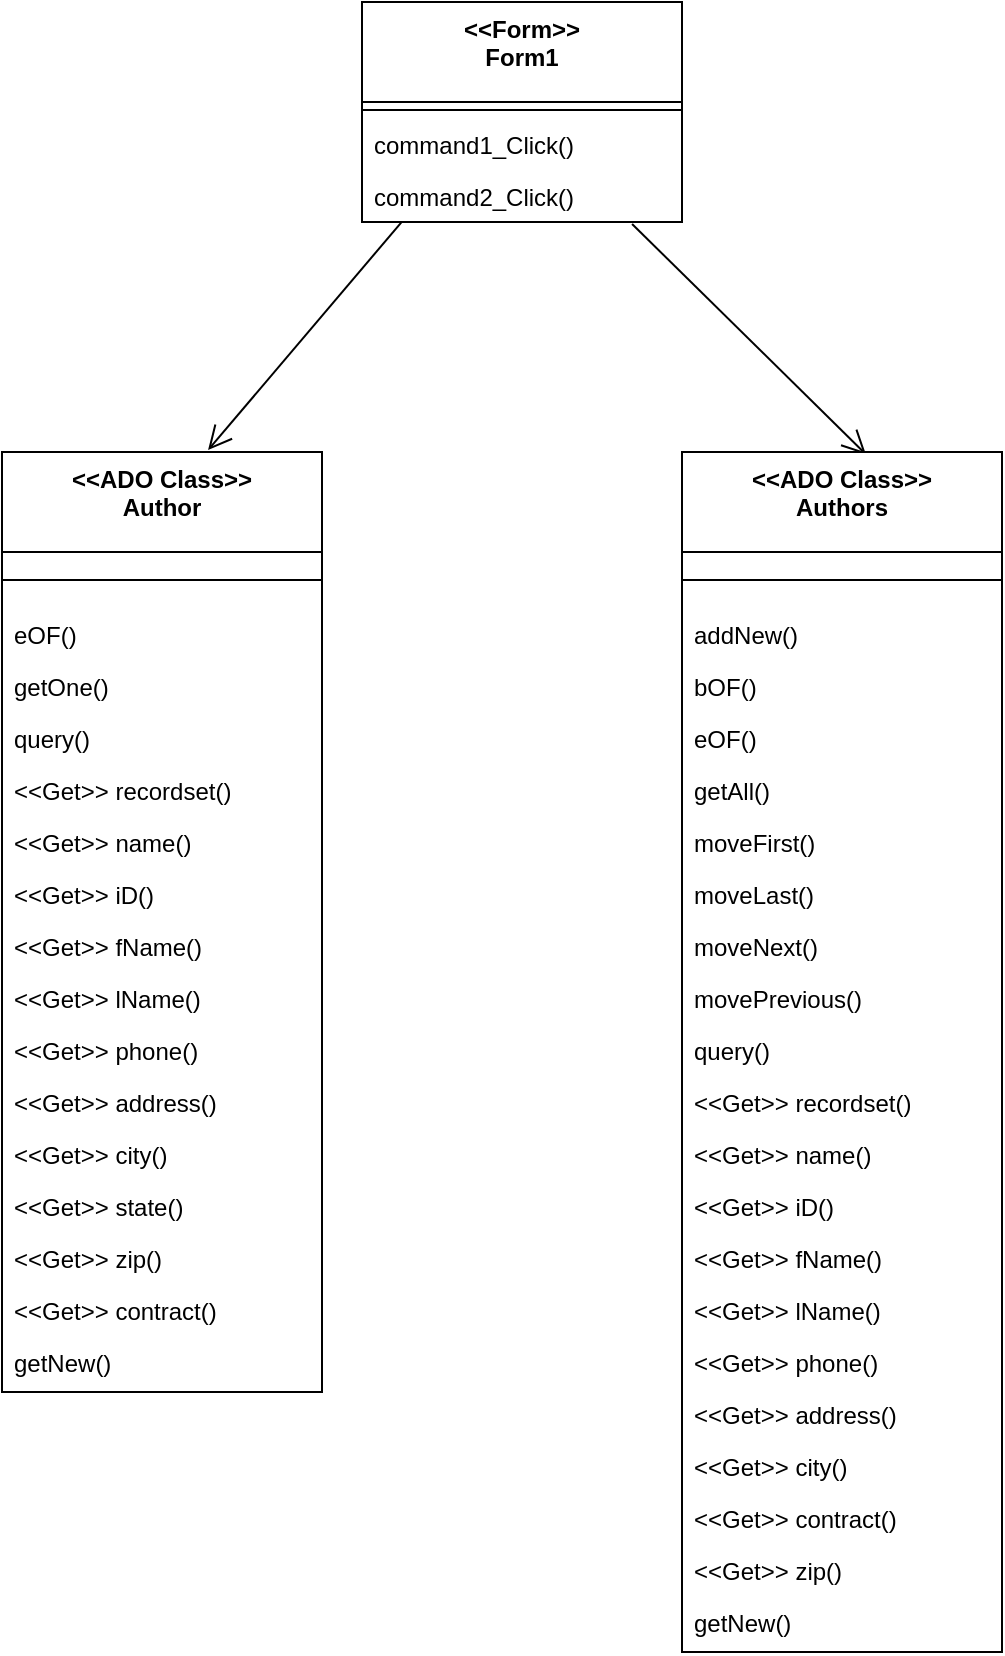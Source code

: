 <mxfile version="13.8.5" type="github">
  <diagram id="C5RBs43oDa-KdzZeNtuy" name="Page-1">
    <mxGraphModel dx="868" dy="486" grid="1" gridSize="10" guides="1" tooltips="1" connect="1" arrows="1" fold="1" page="1" pageScale="1" pageWidth="827" pageHeight="1169" math="0" shadow="0">
      <root>
        <mxCell id="WIyWlLk6GJQsqaUBKTNV-0" />
        <mxCell id="WIyWlLk6GJQsqaUBKTNV-1" parent="WIyWlLk6GJQsqaUBKTNV-0" />
        <mxCell id="zkfFHV4jXpPFQw0GAbJ--0" value="&lt;&lt;Form&gt;&gt;&#xa;Form1" style="swimlane;fontStyle=1;align=center;verticalAlign=top;childLayout=stackLayout;horizontal=1;startSize=50;horizontalStack=0;resizeParent=1;resizeLast=0;collapsible=1;marginBottom=0;rounded=0;shadow=0;strokeWidth=1;" parent="WIyWlLk6GJQsqaUBKTNV-1" vertex="1">
          <mxGeometry x="310" y="60" width="160" height="110" as="geometry">
            <mxRectangle x="230" y="140" width="160" height="26" as="alternateBounds" />
          </mxGeometry>
        </mxCell>
        <mxCell id="zkfFHV4jXpPFQw0GAbJ--4" value="" style="line;html=1;strokeWidth=1;align=left;verticalAlign=middle;spacingTop=-1;spacingLeft=3;spacingRight=3;rotatable=0;labelPosition=right;points=[];portConstraint=eastwest;" parent="zkfFHV4jXpPFQw0GAbJ--0" vertex="1">
          <mxGeometry y="50" width="160" height="8" as="geometry" />
        </mxCell>
        <mxCell id="zkfFHV4jXpPFQw0GAbJ--5" value="command1_Click()" style="text;align=left;verticalAlign=top;spacingLeft=4;spacingRight=4;overflow=hidden;rotatable=0;points=[[0,0.5],[1,0.5]];portConstraint=eastwest;" parent="zkfFHV4jXpPFQw0GAbJ--0" vertex="1">
          <mxGeometry y="58" width="160" height="26" as="geometry" />
        </mxCell>
        <mxCell id="Z4HWjck5NAEPPc_UdxqZ-1" value="command2_Click()" style="text;align=left;verticalAlign=top;spacingLeft=4;spacingRight=4;overflow=hidden;rotatable=0;points=[[0,0.5],[1,0.5]];portConstraint=eastwest;" vertex="1" parent="zkfFHV4jXpPFQw0GAbJ--0">
          <mxGeometry y="84" width="160" height="26" as="geometry" />
        </mxCell>
        <mxCell id="zkfFHV4jXpPFQw0GAbJ--26" value="" style="endArrow=open;shadow=0;strokeWidth=1;rounded=0;endFill=1;elbow=vertical;exitX=0.844;exitY=1.038;exitDx=0;exitDy=0;entryX=0.575;entryY=0.002;entryDx=0;entryDy=0;entryPerimeter=0;endSize=10;exitPerimeter=0;" parent="WIyWlLk6GJQsqaUBKTNV-1" source="Z4HWjck5NAEPPc_UdxqZ-1" target="Z4HWjck5NAEPPc_UdxqZ-20" edge="1">
          <mxGeometry x="0.5" y="41" relative="1" as="geometry">
            <mxPoint x="500" y="80" as="sourcePoint" />
            <mxPoint x="650" y="240" as="targetPoint" />
            <mxPoint x="-40" y="32" as="offset" />
          </mxGeometry>
        </mxCell>
        <mxCell id="Z4HWjck5NAEPPc_UdxqZ-2" value="&lt;&lt;ADO Class&gt;&gt;&#xa;Author" style="swimlane;fontStyle=1;align=center;verticalAlign=top;childLayout=stackLayout;horizontal=1;startSize=50;horizontalStack=0;resizeParent=1;resizeLast=0;collapsible=1;marginBottom=0;rounded=0;shadow=0;strokeWidth=1;" vertex="1" parent="WIyWlLk6GJQsqaUBKTNV-1">
          <mxGeometry x="130" y="285" width="160" height="470" as="geometry">
            <mxRectangle x="230" y="140" width="160" height="26" as="alternateBounds" />
          </mxGeometry>
        </mxCell>
        <mxCell id="Z4HWjck5NAEPPc_UdxqZ-3" value="" style="line;html=1;strokeWidth=1;align=left;verticalAlign=middle;spacingTop=-1;spacingLeft=3;spacingRight=3;rotatable=0;labelPosition=right;points=[];portConstraint=eastwest;" vertex="1" parent="Z4HWjck5NAEPPc_UdxqZ-2">
          <mxGeometry y="50" width="160" height="28" as="geometry" />
        </mxCell>
        <mxCell id="Z4HWjck5NAEPPc_UdxqZ-4" value="eOF()" style="text;align=left;verticalAlign=top;spacingLeft=4;spacingRight=4;overflow=hidden;rotatable=0;points=[[0,0.5],[1,0.5]];portConstraint=eastwest;" vertex="1" parent="Z4HWjck5NAEPPc_UdxqZ-2">
          <mxGeometry y="78" width="160" height="26" as="geometry" />
        </mxCell>
        <mxCell id="Z4HWjck5NAEPPc_UdxqZ-6" value="getOne()" style="text;align=left;verticalAlign=top;spacingLeft=4;spacingRight=4;overflow=hidden;rotatable=0;points=[[0,0.5],[1,0.5]];portConstraint=eastwest;" vertex="1" parent="Z4HWjck5NAEPPc_UdxqZ-2">
          <mxGeometry y="104" width="160" height="26" as="geometry" />
        </mxCell>
        <mxCell id="Z4HWjck5NAEPPc_UdxqZ-7" value="query()" style="text;align=left;verticalAlign=top;spacingLeft=4;spacingRight=4;overflow=hidden;rotatable=0;points=[[0,0.5],[1,0.5]];portConstraint=eastwest;" vertex="1" parent="Z4HWjck5NAEPPc_UdxqZ-2">
          <mxGeometry y="130" width="160" height="26" as="geometry" />
        </mxCell>
        <mxCell id="Z4HWjck5NAEPPc_UdxqZ-8" value="&lt;&lt;Get&gt;&gt; recordset()" style="text;align=left;verticalAlign=top;spacingLeft=4;spacingRight=4;overflow=hidden;rotatable=0;points=[[0,0.5],[1,0.5]];portConstraint=eastwest;" vertex="1" parent="Z4HWjck5NAEPPc_UdxqZ-2">
          <mxGeometry y="156" width="160" height="26" as="geometry" />
        </mxCell>
        <mxCell id="Z4HWjck5NAEPPc_UdxqZ-9" value="&lt;&lt;Get&gt;&gt; name()" style="text;align=left;verticalAlign=top;spacingLeft=4;spacingRight=4;overflow=hidden;rotatable=0;points=[[0,0.5],[1,0.5]];portConstraint=eastwest;" vertex="1" parent="Z4HWjck5NAEPPc_UdxqZ-2">
          <mxGeometry y="182" width="160" height="26" as="geometry" />
        </mxCell>
        <mxCell id="Z4HWjck5NAEPPc_UdxqZ-10" value="&lt;&lt;Get&gt;&gt; iD()" style="text;align=left;verticalAlign=top;spacingLeft=4;spacingRight=4;overflow=hidden;rotatable=0;points=[[0,0.5],[1,0.5]];portConstraint=eastwest;" vertex="1" parent="Z4HWjck5NAEPPc_UdxqZ-2">
          <mxGeometry y="208" width="160" height="26" as="geometry" />
        </mxCell>
        <mxCell id="Z4HWjck5NAEPPc_UdxqZ-11" value="&lt;&lt;Get&gt;&gt; fName()" style="text;align=left;verticalAlign=top;spacingLeft=4;spacingRight=4;overflow=hidden;rotatable=0;points=[[0,0.5],[1,0.5]];portConstraint=eastwest;" vertex="1" parent="Z4HWjck5NAEPPc_UdxqZ-2">
          <mxGeometry y="234" width="160" height="26" as="geometry" />
        </mxCell>
        <mxCell id="Z4HWjck5NAEPPc_UdxqZ-12" value="&lt;&lt;Get&gt;&gt; lName()" style="text;align=left;verticalAlign=top;spacingLeft=4;spacingRight=4;overflow=hidden;rotatable=0;points=[[0,0.5],[1,0.5]];portConstraint=eastwest;" vertex="1" parent="Z4HWjck5NAEPPc_UdxqZ-2">
          <mxGeometry y="260" width="160" height="26" as="geometry" />
        </mxCell>
        <mxCell id="Z4HWjck5NAEPPc_UdxqZ-13" value="&lt;&lt;Get&gt;&gt; phone()" style="text;align=left;verticalAlign=top;spacingLeft=4;spacingRight=4;overflow=hidden;rotatable=0;points=[[0,0.5],[1,0.5]];portConstraint=eastwest;" vertex="1" parent="Z4HWjck5NAEPPc_UdxqZ-2">
          <mxGeometry y="286" width="160" height="26" as="geometry" />
        </mxCell>
        <mxCell id="Z4HWjck5NAEPPc_UdxqZ-14" value="&lt;&lt;Get&gt;&gt; address()" style="text;align=left;verticalAlign=top;spacingLeft=4;spacingRight=4;overflow=hidden;rotatable=0;points=[[0,0.5],[1,0.5]];portConstraint=eastwest;" vertex="1" parent="Z4HWjck5NAEPPc_UdxqZ-2">
          <mxGeometry y="312" width="160" height="26" as="geometry" />
        </mxCell>
        <mxCell id="Z4HWjck5NAEPPc_UdxqZ-15" value="&lt;&lt;Get&gt;&gt; city()" style="text;align=left;verticalAlign=top;spacingLeft=4;spacingRight=4;overflow=hidden;rotatable=0;points=[[0,0.5],[1,0.5]];portConstraint=eastwest;" vertex="1" parent="Z4HWjck5NAEPPc_UdxqZ-2">
          <mxGeometry y="338" width="160" height="26" as="geometry" />
        </mxCell>
        <mxCell id="Z4HWjck5NAEPPc_UdxqZ-16" value="&lt;&lt;Get&gt;&gt; state()" style="text;align=left;verticalAlign=top;spacingLeft=4;spacingRight=4;overflow=hidden;rotatable=0;points=[[0,0.5],[1,0.5]];portConstraint=eastwest;" vertex="1" parent="Z4HWjck5NAEPPc_UdxqZ-2">
          <mxGeometry y="364" width="160" height="26" as="geometry" />
        </mxCell>
        <mxCell id="Z4HWjck5NAEPPc_UdxqZ-17" value="&lt;&lt;Get&gt;&gt; zip()" style="text;align=left;verticalAlign=top;spacingLeft=4;spacingRight=4;overflow=hidden;rotatable=0;points=[[0,0.5],[1,0.5]];portConstraint=eastwest;" vertex="1" parent="Z4HWjck5NAEPPc_UdxqZ-2">
          <mxGeometry y="390" width="160" height="26" as="geometry" />
        </mxCell>
        <mxCell id="Z4HWjck5NAEPPc_UdxqZ-18" value="&lt;&lt;Get&gt;&gt; contract()" style="text;align=left;verticalAlign=top;spacingLeft=4;spacingRight=4;overflow=hidden;rotatable=0;points=[[0,0.5],[1,0.5]];portConstraint=eastwest;" vertex="1" parent="Z4HWjck5NAEPPc_UdxqZ-2">
          <mxGeometry y="416" width="160" height="26" as="geometry" />
        </mxCell>
        <mxCell id="Z4HWjck5NAEPPc_UdxqZ-19" value="getNew()" style="text;align=left;verticalAlign=top;spacingLeft=4;spacingRight=4;overflow=hidden;rotatable=0;points=[[0,0.5],[1,0.5]];portConstraint=eastwest;" vertex="1" parent="Z4HWjck5NAEPPc_UdxqZ-2">
          <mxGeometry y="442" width="160" height="26" as="geometry" />
        </mxCell>
        <mxCell id="Z4HWjck5NAEPPc_UdxqZ-20" value="&lt;&lt;ADO Class&gt;&gt;&#xa;Authors" style="swimlane;fontStyle=1;align=center;verticalAlign=top;childLayout=stackLayout;horizontal=1;startSize=50;horizontalStack=0;resizeParent=1;resizeLast=0;collapsible=1;marginBottom=0;rounded=0;shadow=0;strokeWidth=1;" vertex="1" parent="WIyWlLk6GJQsqaUBKTNV-1">
          <mxGeometry x="470" y="285" width="160" height="600" as="geometry">
            <mxRectangle x="230" y="140" width="160" height="26" as="alternateBounds" />
          </mxGeometry>
        </mxCell>
        <mxCell id="Z4HWjck5NAEPPc_UdxqZ-21" value="" style="line;html=1;strokeWidth=1;align=left;verticalAlign=middle;spacingTop=-1;spacingLeft=3;spacingRight=3;rotatable=0;labelPosition=right;points=[];portConstraint=eastwest;" vertex="1" parent="Z4HWjck5NAEPPc_UdxqZ-20">
          <mxGeometry y="50" width="160" height="28" as="geometry" />
        </mxCell>
        <mxCell id="Z4HWjck5NAEPPc_UdxqZ-22" value="addNew()" style="text;align=left;verticalAlign=top;spacingLeft=4;spacingRight=4;overflow=hidden;rotatable=0;points=[[0,0.5],[1,0.5]];portConstraint=eastwest;" vertex="1" parent="Z4HWjck5NAEPPc_UdxqZ-20">
          <mxGeometry y="78" width="160" height="26" as="geometry" />
        </mxCell>
        <mxCell id="Z4HWjck5NAEPPc_UdxqZ-23" value="bOF()" style="text;align=left;verticalAlign=top;spacingLeft=4;spacingRight=4;overflow=hidden;rotatable=0;points=[[0,0.5],[1,0.5]];portConstraint=eastwest;" vertex="1" parent="Z4HWjck5NAEPPc_UdxqZ-20">
          <mxGeometry y="104" width="160" height="26" as="geometry" />
        </mxCell>
        <mxCell id="Z4HWjck5NAEPPc_UdxqZ-24" value="eOF()" style="text;align=left;verticalAlign=top;spacingLeft=4;spacingRight=4;overflow=hidden;rotatable=0;points=[[0,0.5],[1,0.5]];portConstraint=eastwest;" vertex="1" parent="Z4HWjck5NAEPPc_UdxqZ-20">
          <mxGeometry y="130" width="160" height="26" as="geometry" />
        </mxCell>
        <mxCell id="Z4HWjck5NAEPPc_UdxqZ-25" value="getAll()" style="text;align=left;verticalAlign=top;spacingLeft=4;spacingRight=4;overflow=hidden;rotatable=0;points=[[0,0.5],[1,0.5]];portConstraint=eastwest;" vertex="1" parent="Z4HWjck5NAEPPc_UdxqZ-20">
          <mxGeometry y="156" width="160" height="26" as="geometry" />
        </mxCell>
        <mxCell id="Z4HWjck5NAEPPc_UdxqZ-26" value="moveFirst()" style="text;align=left;verticalAlign=top;spacingLeft=4;spacingRight=4;overflow=hidden;rotatable=0;points=[[0,0.5],[1,0.5]];portConstraint=eastwest;" vertex="1" parent="Z4HWjck5NAEPPc_UdxqZ-20">
          <mxGeometry y="182" width="160" height="26" as="geometry" />
        </mxCell>
        <mxCell id="Z4HWjck5NAEPPc_UdxqZ-27" value="moveLast()" style="text;align=left;verticalAlign=top;spacingLeft=4;spacingRight=4;overflow=hidden;rotatable=0;points=[[0,0.5],[1,0.5]];portConstraint=eastwest;" vertex="1" parent="Z4HWjck5NAEPPc_UdxqZ-20">
          <mxGeometry y="208" width="160" height="26" as="geometry" />
        </mxCell>
        <mxCell id="Z4HWjck5NAEPPc_UdxqZ-28" value="moveNext()" style="text;align=left;verticalAlign=top;spacingLeft=4;spacingRight=4;overflow=hidden;rotatable=0;points=[[0,0.5],[1,0.5]];portConstraint=eastwest;" vertex="1" parent="Z4HWjck5NAEPPc_UdxqZ-20">
          <mxGeometry y="234" width="160" height="26" as="geometry" />
        </mxCell>
        <mxCell id="Z4HWjck5NAEPPc_UdxqZ-29" value="movePrevious()" style="text;align=left;verticalAlign=top;spacingLeft=4;spacingRight=4;overflow=hidden;rotatable=0;points=[[0,0.5],[1,0.5]];portConstraint=eastwest;" vertex="1" parent="Z4HWjck5NAEPPc_UdxqZ-20">
          <mxGeometry y="260" width="160" height="26" as="geometry" />
        </mxCell>
        <mxCell id="Z4HWjck5NAEPPc_UdxqZ-30" value="query()" style="text;align=left;verticalAlign=top;spacingLeft=4;spacingRight=4;overflow=hidden;rotatable=0;points=[[0,0.5],[1,0.5]];portConstraint=eastwest;" vertex="1" parent="Z4HWjck5NAEPPc_UdxqZ-20">
          <mxGeometry y="286" width="160" height="26" as="geometry" />
        </mxCell>
        <mxCell id="Z4HWjck5NAEPPc_UdxqZ-37" value="&lt;&lt;Get&gt;&gt; recordset()" style="text;align=left;verticalAlign=top;spacingLeft=4;spacingRight=4;overflow=hidden;rotatable=0;points=[[0,0.5],[1,0.5]];portConstraint=eastwest;" vertex="1" parent="Z4HWjck5NAEPPc_UdxqZ-20">
          <mxGeometry y="312" width="160" height="26" as="geometry" />
        </mxCell>
        <mxCell id="Z4HWjck5NAEPPc_UdxqZ-38" value="&lt;&lt;Get&gt;&gt; name()" style="text;align=left;verticalAlign=top;spacingLeft=4;spacingRight=4;overflow=hidden;rotatable=0;points=[[0,0.5],[1,0.5]];portConstraint=eastwest;" vertex="1" parent="Z4HWjck5NAEPPc_UdxqZ-20">
          <mxGeometry y="338" width="160" height="26" as="geometry" />
        </mxCell>
        <mxCell id="Z4HWjck5NAEPPc_UdxqZ-39" value="&lt;&lt;Get&gt;&gt; iD()" style="text;align=left;verticalAlign=top;spacingLeft=4;spacingRight=4;overflow=hidden;rotatable=0;points=[[0,0.5],[1,0.5]];portConstraint=eastwest;" vertex="1" parent="Z4HWjck5NAEPPc_UdxqZ-20">
          <mxGeometry y="364" width="160" height="26" as="geometry" />
        </mxCell>
        <mxCell id="Z4HWjck5NAEPPc_UdxqZ-40" value="&lt;&lt;Get&gt;&gt; fName()" style="text;align=left;verticalAlign=top;spacingLeft=4;spacingRight=4;overflow=hidden;rotatable=0;points=[[0,0.5],[1,0.5]];portConstraint=eastwest;" vertex="1" parent="Z4HWjck5NAEPPc_UdxqZ-20">
          <mxGeometry y="390" width="160" height="26" as="geometry" />
        </mxCell>
        <mxCell id="Z4HWjck5NAEPPc_UdxqZ-41" value="&lt;&lt;Get&gt;&gt; lName()" style="text;align=left;verticalAlign=top;spacingLeft=4;spacingRight=4;overflow=hidden;rotatable=0;points=[[0,0.5],[1,0.5]];portConstraint=eastwest;" vertex="1" parent="Z4HWjck5NAEPPc_UdxqZ-20">
          <mxGeometry y="416" width="160" height="26" as="geometry" />
        </mxCell>
        <mxCell id="Z4HWjck5NAEPPc_UdxqZ-42" value="&lt;&lt;Get&gt;&gt; phone()" style="text;align=left;verticalAlign=top;spacingLeft=4;spacingRight=4;overflow=hidden;rotatable=0;points=[[0,0.5],[1,0.5]];portConstraint=eastwest;" vertex="1" parent="Z4HWjck5NAEPPc_UdxqZ-20">
          <mxGeometry y="442" width="160" height="26" as="geometry" />
        </mxCell>
        <mxCell id="Z4HWjck5NAEPPc_UdxqZ-43" value="&lt;&lt;Get&gt;&gt; address()" style="text;align=left;verticalAlign=top;spacingLeft=4;spacingRight=4;overflow=hidden;rotatable=0;points=[[0,0.5],[1,0.5]];portConstraint=eastwest;" vertex="1" parent="Z4HWjck5NAEPPc_UdxqZ-20">
          <mxGeometry y="468" width="160" height="26" as="geometry" />
        </mxCell>
        <mxCell id="Z4HWjck5NAEPPc_UdxqZ-44" value="&lt;&lt;Get&gt;&gt; city()" style="text;align=left;verticalAlign=top;spacingLeft=4;spacingRight=4;overflow=hidden;rotatable=0;points=[[0,0.5],[1,0.5]];portConstraint=eastwest;" vertex="1" parent="Z4HWjck5NAEPPc_UdxqZ-20">
          <mxGeometry y="494" width="160" height="26" as="geometry" />
        </mxCell>
        <mxCell id="Z4HWjck5NAEPPc_UdxqZ-48" value="&lt;&lt;Get&gt;&gt; contract()" style="text;align=left;verticalAlign=top;spacingLeft=4;spacingRight=4;overflow=hidden;rotatable=0;points=[[0,0.5],[1,0.5]];portConstraint=eastwest;" vertex="1" parent="Z4HWjck5NAEPPc_UdxqZ-20">
          <mxGeometry y="520" width="160" height="26" as="geometry" />
        </mxCell>
        <mxCell id="Z4HWjck5NAEPPc_UdxqZ-46" value="&lt;&lt;Get&gt;&gt; zip()" style="text;align=left;verticalAlign=top;spacingLeft=4;spacingRight=4;overflow=hidden;rotatable=0;points=[[0,0.5],[1,0.5]];portConstraint=eastwest;" vertex="1" parent="Z4HWjck5NAEPPc_UdxqZ-20">
          <mxGeometry y="546" width="160" height="26" as="geometry" />
        </mxCell>
        <mxCell id="Z4HWjck5NAEPPc_UdxqZ-47" value="getNew()" style="text;align=left;verticalAlign=top;spacingLeft=4;spacingRight=4;overflow=hidden;rotatable=0;points=[[0,0.5],[1,0.5]];portConstraint=eastwest;" vertex="1" parent="Z4HWjck5NAEPPc_UdxqZ-20">
          <mxGeometry y="572" width="160" height="26" as="geometry" />
        </mxCell>
        <mxCell id="Z4HWjck5NAEPPc_UdxqZ-49" value="" style="endArrow=open;shadow=0;strokeWidth=1;rounded=0;endFill=1;elbow=vertical;exitX=0.844;exitY=1.038;exitDx=0;exitDy=0;entryX=0.644;entryY=-0.002;entryDx=0;entryDy=0;entryPerimeter=0;endSize=10;exitPerimeter=0;" edge="1" parent="WIyWlLk6GJQsqaUBKTNV-1" target="Z4HWjck5NAEPPc_UdxqZ-2">
          <mxGeometry x="0.5" y="41" relative="1" as="geometry">
            <mxPoint x="330.0" y="169.788" as="sourcePoint" />
            <mxPoint x="446.96" y="285.0" as="targetPoint" />
            <mxPoint x="-40" y="32" as="offset" />
          </mxGeometry>
        </mxCell>
      </root>
    </mxGraphModel>
  </diagram>
</mxfile>
